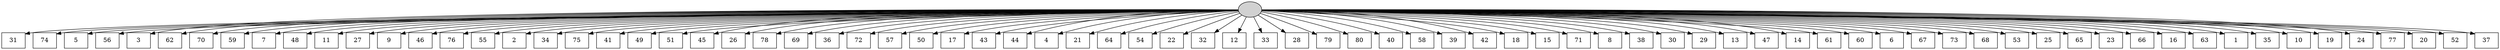 digraph G {
0[style=filled, fillcolor=grey82, label=""];
1[shape=box,style=filled, fillcolor=white,label="31\n"];
2[shape=box,style=filled, fillcolor=white,label="74\n"];
3[shape=box,style=filled, fillcolor=white,label="5\n"];
4[shape=box,style=filled, fillcolor=white,label="56\n"];
5[shape=box,style=filled, fillcolor=white,label="3\n"];
6[shape=box,style=filled, fillcolor=white,label="62\n"];
7[shape=box,style=filled, fillcolor=white,label="70\n"];
8[shape=box,style=filled, fillcolor=white,label="59\n"];
9[shape=box,style=filled, fillcolor=white,label="7\n"];
10[shape=box,style=filled, fillcolor=white,label="48\n"];
11[shape=box,style=filled, fillcolor=white,label="11\n"];
12[shape=box,style=filled, fillcolor=white,label="27\n"];
13[shape=box,style=filled, fillcolor=white,label="9\n"];
14[shape=box,style=filled, fillcolor=white,label="46\n"];
15[shape=box,style=filled, fillcolor=white,label="76\n"];
16[shape=box,style=filled, fillcolor=white,label="55\n"];
17[shape=box,style=filled, fillcolor=white,label="2\n"];
18[shape=box,style=filled, fillcolor=white,label="34\n"];
19[shape=box,style=filled, fillcolor=white,label="75\n"];
20[shape=box,style=filled, fillcolor=white,label="41\n"];
21[shape=box,style=filled, fillcolor=white,label="49\n"];
22[shape=box,style=filled, fillcolor=white,label="51\n"];
23[shape=box,style=filled, fillcolor=white,label="45\n"];
24[shape=box,style=filled, fillcolor=white,label="26\n"];
25[shape=box,style=filled, fillcolor=white,label="78\n"];
26[shape=box,style=filled, fillcolor=white,label="69\n"];
27[shape=box,style=filled, fillcolor=white,label="36\n"];
28[shape=box,style=filled, fillcolor=white,label="72\n"];
29[shape=box,style=filled, fillcolor=white,label="57\n"];
30[shape=box,style=filled, fillcolor=white,label="50\n"];
31[shape=box,style=filled, fillcolor=white,label="17\n"];
32[shape=box,style=filled, fillcolor=white,label="43\n"];
33[shape=box,style=filled, fillcolor=white,label="44\n"];
34[shape=box,style=filled, fillcolor=white,label="4\n"];
35[shape=box,style=filled, fillcolor=white,label="21\n"];
36[shape=box,style=filled, fillcolor=white,label="64\n"];
37[shape=box,style=filled, fillcolor=white,label="54\n"];
38[shape=box,style=filled, fillcolor=white,label="22\n"];
39[shape=box,style=filled, fillcolor=white,label="32\n"];
40[shape=box,style=filled, fillcolor=white,label="12\n"];
41[shape=box,style=filled, fillcolor=white,label="33\n"];
42[shape=box,style=filled, fillcolor=white,label="28\n"];
43[shape=box,style=filled, fillcolor=white,label="79\n"];
44[shape=box,style=filled, fillcolor=white,label="80\n"];
45[shape=box,style=filled, fillcolor=white,label="40\n"];
46[shape=box,style=filled, fillcolor=white,label="58\n"];
47[shape=box,style=filled, fillcolor=white,label="39\n"];
48[shape=box,style=filled, fillcolor=white,label="42\n"];
49[shape=box,style=filled, fillcolor=white,label="18\n"];
50[shape=box,style=filled, fillcolor=white,label="15\n"];
51[shape=box,style=filled, fillcolor=white,label="71\n"];
52[shape=box,style=filled, fillcolor=white,label="8\n"];
53[shape=box,style=filled, fillcolor=white,label="38\n"];
54[shape=box,style=filled, fillcolor=white,label="30\n"];
55[shape=box,style=filled, fillcolor=white,label="29\n"];
56[shape=box,style=filled, fillcolor=white,label="13\n"];
57[shape=box,style=filled, fillcolor=white,label="47\n"];
58[shape=box,style=filled, fillcolor=white,label="14\n"];
59[shape=box,style=filled, fillcolor=white,label="61\n"];
60[shape=box,style=filled, fillcolor=white,label="60\n"];
61[shape=box,style=filled, fillcolor=white,label="6\n"];
62[shape=box,style=filled, fillcolor=white,label="67\n"];
63[shape=box,style=filled, fillcolor=white,label="73\n"];
64[shape=box,style=filled, fillcolor=white,label="68\n"];
65[shape=box,style=filled, fillcolor=white,label="53\n"];
66[shape=box,style=filled, fillcolor=white,label="25\n"];
67[shape=box,style=filled, fillcolor=white,label="65\n"];
68[shape=box,style=filled, fillcolor=white,label="23\n"];
69[shape=box,style=filled, fillcolor=white,label="66\n"];
70[shape=box,style=filled, fillcolor=white,label="16\n"];
71[shape=box,style=filled, fillcolor=white,label="63\n"];
72[shape=box,style=filled, fillcolor=white,label="1\n"];
73[shape=box,style=filled, fillcolor=white,label="35\n"];
74[shape=box,style=filled, fillcolor=white,label="10\n"];
75[shape=box,style=filled, fillcolor=white,label="19\n"];
76[shape=box,style=filled, fillcolor=white,label="24\n"];
77[shape=box,style=filled, fillcolor=white,label="77\n"];
78[shape=box,style=filled, fillcolor=white,label="20\n"];
79[shape=box,style=filled, fillcolor=white,label="52\n"];
80[shape=box,style=filled, fillcolor=white,label="37\n"];
0->1 ;
0->2 ;
0->3 ;
0->4 ;
0->5 ;
0->6 ;
0->7 ;
0->8 ;
0->9 ;
0->10 ;
0->11 ;
0->12 ;
0->13 ;
0->14 ;
0->15 ;
0->16 ;
0->17 ;
0->18 ;
0->19 ;
0->20 ;
0->21 ;
0->22 ;
0->23 ;
0->24 ;
0->25 ;
0->26 ;
0->27 ;
0->28 ;
0->29 ;
0->30 ;
0->31 ;
0->32 ;
0->33 ;
0->34 ;
0->35 ;
0->36 ;
0->37 ;
0->38 ;
0->39 ;
0->40 ;
0->41 ;
0->42 ;
0->43 ;
0->44 ;
0->45 ;
0->46 ;
0->47 ;
0->48 ;
0->49 ;
0->50 ;
0->51 ;
0->52 ;
0->53 ;
0->54 ;
0->55 ;
0->56 ;
0->57 ;
0->58 ;
0->59 ;
0->60 ;
0->61 ;
0->62 ;
0->63 ;
0->64 ;
0->65 ;
0->66 ;
0->67 ;
0->68 ;
0->69 ;
0->70 ;
0->71 ;
0->72 ;
0->73 ;
0->74 ;
0->75 ;
0->76 ;
0->77 ;
0->78 ;
0->79 ;
0->80 ;
}
